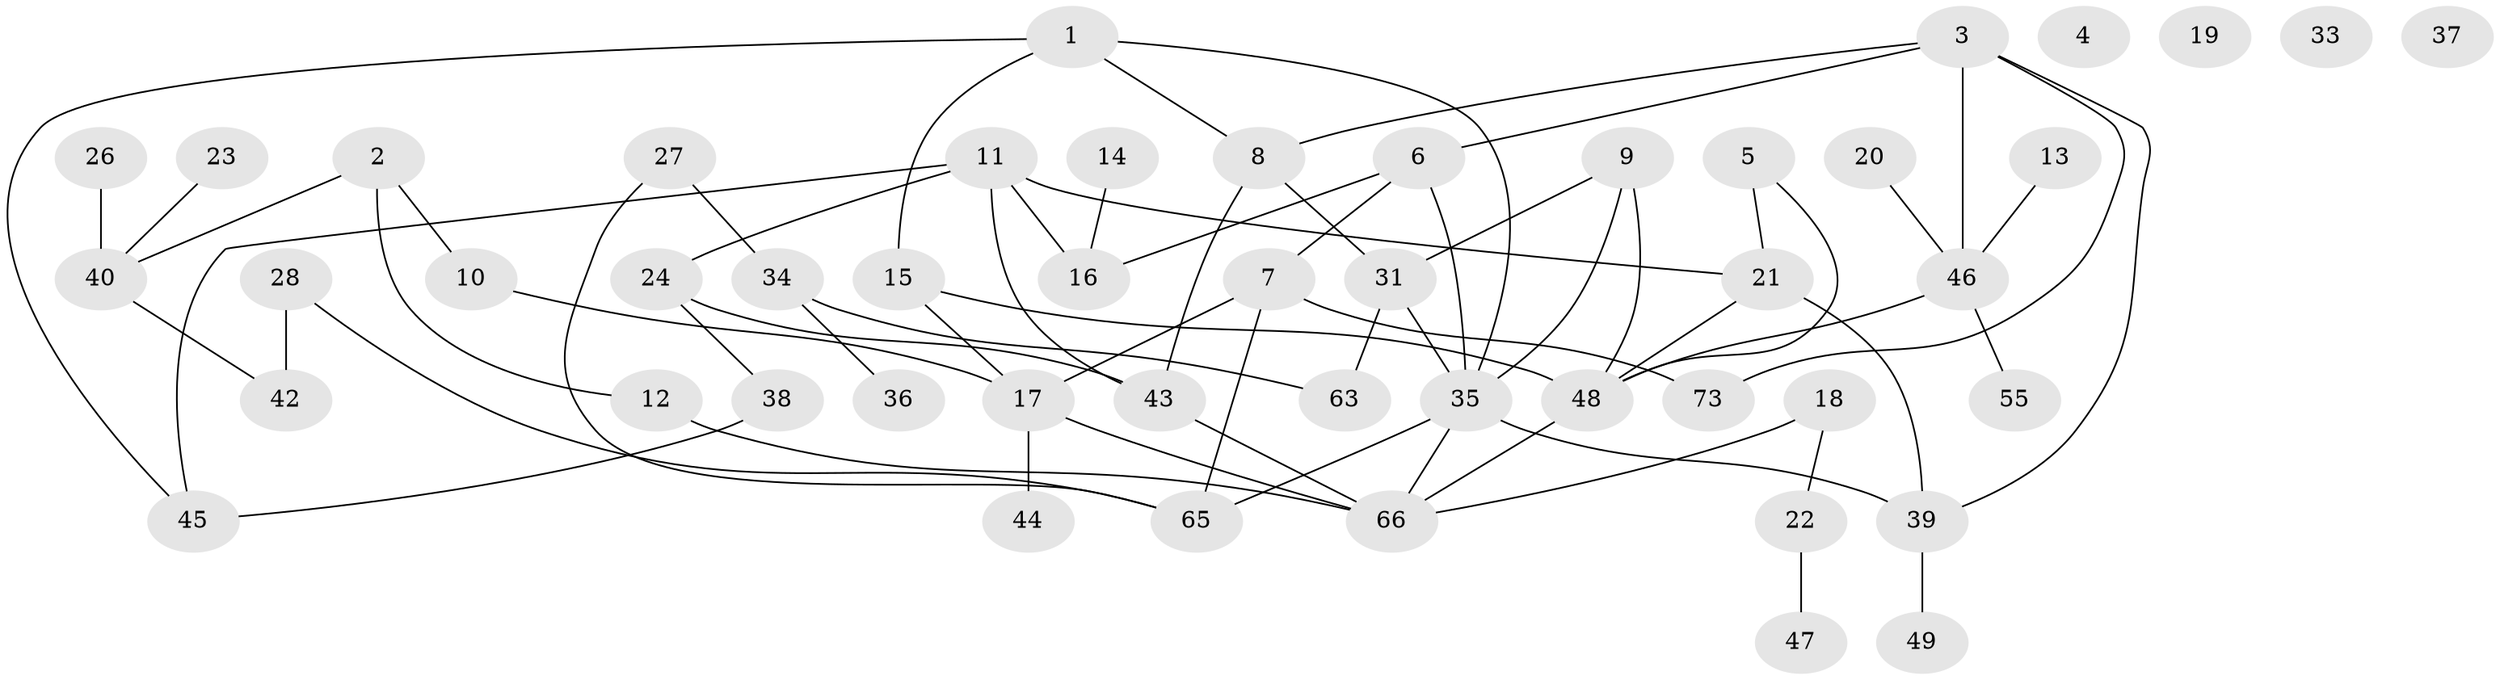 // Generated by graph-tools (version 1.1) at 2025/23/03/03/25 07:23:26]
// undirected, 49 vertices, 66 edges
graph export_dot {
graph [start="1"]
  node [color=gray90,style=filled];
  1 [super="+64"];
  2 [super="+41"];
  3 [super="+70"];
  4;
  5;
  6;
  7 [super="+58"];
  8 [super="+50"];
  9 [super="+25"];
  10;
  11 [super="+32"];
  12;
  13;
  14;
  15 [super="+72"];
  16 [super="+75"];
  17 [super="+69"];
  18 [super="+30"];
  19;
  20;
  21 [super="+29"];
  22;
  23;
  24;
  26;
  27;
  28 [super="+62"];
  31 [super="+51"];
  33;
  34 [super="+59"];
  35 [super="+56"];
  36;
  37;
  38 [super="+61"];
  39 [super="+52"];
  40 [super="+67"];
  42 [super="+53"];
  43 [super="+54"];
  44;
  45 [super="+71"];
  46 [super="+68"];
  47 [super="+60"];
  48 [super="+57"];
  49;
  55;
  63;
  65;
  66 [super="+74"];
  73;
  1 -- 45;
  1 -- 15;
  1 -- 8;
  1 -- 35;
  2 -- 10;
  2 -- 12;
  2 -- 40;
  3 -- 6;
  3 -- 73;
  3 -- 8;
  3 -- 46;
  3 -- 39;
  5 -- 48;
  5 -- 21;
  6 -- 16;
  6 -- 35;
  6 -- 7;
  7 -- 65;
  7 -- 17;
  7 -- 73;
  8 -- 43;
  8 -- 31;
  9 -- 48;
  9 -- 31;
  9 -- 35;
  10 -- 17;
  11 -- 43;
  11 -- 16;
  11 -- 24;
  11 -- 45;
  11 -- 21 [weight=2];
  12 -- 66;
  13 -- 46;
  14 -- 16;
  15 -- 48;
  15 -- 17;
  17 -- 44;
  17 -- 66;
  18 -- 22;
  18 -- 66 [weight=2];
  20 -- 46;
  21 -- 39;
  21 -- 48;
  22 -- 47;
  23 -- 40;
  24 -- 43;
  24 -- 38;
  26 -- 40;
  27 -- 34;
  27 -- 65;
  28 -- 65;
  28 -- 42;
  31 -- 63;
  31 -- 35;
  34 -- 36;
  34 -- 63;
  35 -- 39 [weight=2];
  35 -- 66;
  35 -- 65;
  38 -- 45;
  39 -- 49;
  40 -- 42;
  43 -- 66 [weight=2];
  46 -- 48;
  46 -- 55;
  48 -- 66;
}

